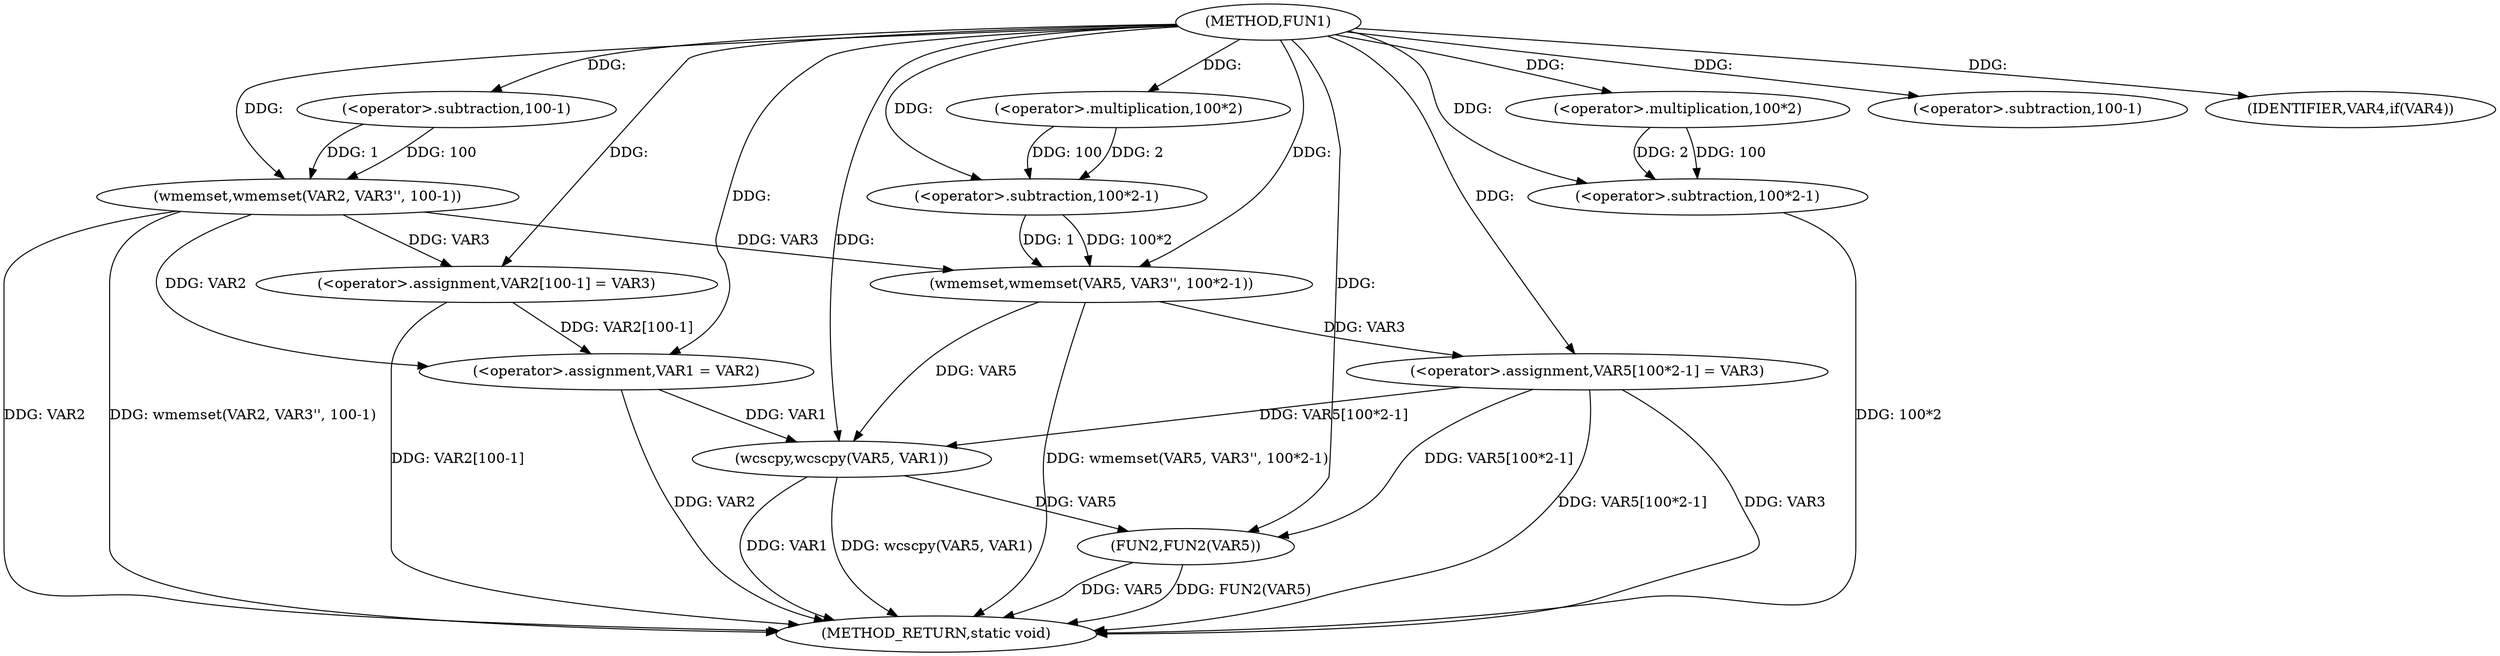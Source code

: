 digraph FUN1 {  
"1000100" [label = "(METHOD,FUN1)" ]
"1000147" [label = "(METHOD_RETURN,static void)" ]
"1000104" [label = "(wmemset,wmemset(VAR2, VAR3'', 100-1))" ]
"1000107" [label = "(<operator>.subtraction,100-1)" ]
"1000110" [label = "(<operator>.assignment,VAR2[100-1] = VAR3)" ]
"1000113" [label = "(<operator>.subtraction,100-1)" ]
"1000118" [label = "(IDENTIFIER,VAR4,if(VAR4))" ]
"1000120" [label = "(<operator>.assignment,VAR1 = VAR2)" ]
"1000125" [label = "(wmemset,wmemset(VAR5, VAR3'', 100*2-1))" ]
"1000128" [label = "(<operator>.subtraction,100*2-1)" ]
"1000129" [label = "(<operator>.multiplication,100*2)" ]
"1000133" [label = "(<operator>.assignment,VAR5[100*2-1] = VAR3)" ]
"1000136" [label = "(<operator>.subtraction,100*2-1)" ]
"1000137" [label = "(<operator>.multiplication,100*2)" ]
"1000142" [label = "(wcscpy,wcscpy(VAR5, VAR1))" ]
"1000145" [label = "(FUN2,FUN2(VAR5))" ]
  "1000142" -> "1000147"  [ label = "DDG: wcscpy(VAR5, VAR1)"] 
  "1000125" -> "1000147"  [ label = "DDG: wmemset(VAR5, VAR3'', 100*2-1)"] 
  "1000104" -> "1000147"  [ label = "DDG: wmemset(VAR2, VAR3'', 100-1)"] 
  "1000104" -> "1000147"  [ label = "DDG: VAR2"] 
  "1000133" -> "1000147"  [ label = "DDG: VAR3"] 
  "1000145" -> "1000147"  [ label = "DDG: VAR5"] 
  "1000110" -> "1000147"  [ label = "DDG: VAR2[100-1]"] 
  "1000136" -> "1000147"  [ label = "DDG: 100*2"] 
  "1000142" -> "1000147"  [ label = "DDG: VAR1"] 
  "1000133" -> "1000147"  [ label = "DDG: VAR5[100*2-1]"] 
  "1000120" -> "1000147"  [ label = "DDG: VAR2"] 
  "1000145" -> "1000147"  [ label = "DDG: FUN2(VAR5)"] 
  "1000100" -> "1000104"  [ label = "DDG: "] 
  "1000107" -> "1000104"  [ label = "DDG: 100"] 
  "1000107" -> "1000104"  [ label = "DDG: 1"] 
  "1000100" -> "1000107"  [ label = "DDG: "] 
  "1000104" -> "1000110"  [ label = "DDG: VAR3"] 
  "1000100" -> "1000110"  [ label = "DDG: "] 
  "1000100" -> "1000113"  [ label = "DDG: "] 
  "1000100" -> "1000118"  [ label = "DDG: "] 
  "1000104" -> "1000120"  [ label = "DDG: VAR2"] 
  "1000110" -> "1000120"  [ label = "DDG: VAR2[100-1]"] 
  "1000100" -> "1000120"  [ label = "DDG: "] 
  "1000100" -> "1000125"  [ label = "DDG: "] 
  "1000104" -> "1000125"  [ label = "DDG: VAR3"] 
  "1000128" -> "1000125"  [ label = "DDG: 100*2"] 
  "1000128" -> "1000125"  [ label = "DDG: 1"] 
  "1000129" -> "1000128"  [ label = "DDG: 100"] 
  "1000129" -> "1000128"  [ label = "DDG: 2"] 
  "1000100" -> "1000129"  [ label = "DDG: "] 
  "1000100" -> "1000128"  [ label = "DDG: "] 
  "1000125" -> "1000133"  [ label = "DDG: VAR3"] 
  "1000100" -> "1000133"  [ label = "DDG: "] 
  "1000137" -> "1000136"  [ label = "DDG: 100"] 
  "1000137" -> "1000136"  [ label = "DDG: 2"] 
  "1000100" -> "1000137"  [ label = "DDG: "] 
  "1000100" -> "1000136"  [ label = "DDG: "] 
  "1000125" -> "1000142"  [ label = "DDG: VAR5"] 
  "1000133" -> "1000142"  [ label = "DDG: VAR5[100*2-1]"] 
  "1000100" -> "1000142"  [ label = "DDG: "] 
  "1000120" -> "1000142"  [ label = "DDG: VAR1"] 
  "1000133" -> "1000145"  [ label = "DDG: VAR5[100*2-1]"] 
  "1000142" -> "1000145"  [ label = "DDG: VAR5"] 
  "1000100" -> "1000145"  [ label = "DDG: "] 
}
